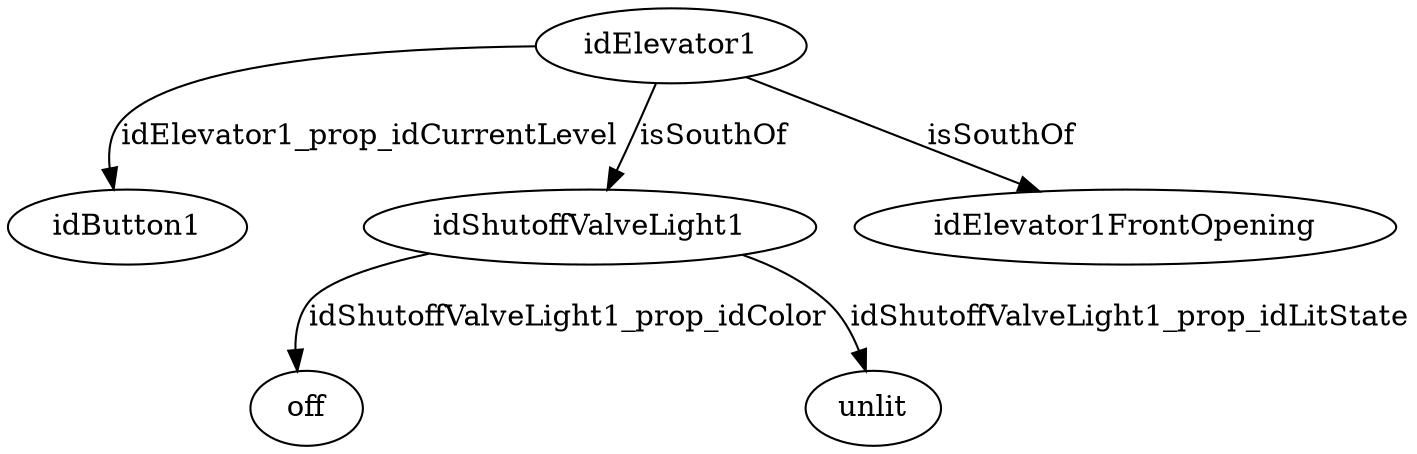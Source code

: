 strict digraph  {
idElevator1 [node_type=entity_node, root=root];
idButton1;
idShutoffValveLight1;
off;
unlit;
idElevator1FrontOpening;
idElevator1 -> idButton1  [edge_type=property, label=idElevator1_prop_idCurrentLevel];
idElevator1 -> idShutoffValveLight1  [edge_type=relationship, label=isSouthOf];
idElevator1 -> idElevator1FrontOpening  [edge_type=relationship, label=isSouthOf];
idShutoffValveLight1 -> off  [edge_type=property, label=idShutoffValveLight1_prop_idColor];
idShutoffValveLight1 -> unlit  [edge_type=property, label=idShutoffValveLight1_prop_idLitState];
}
